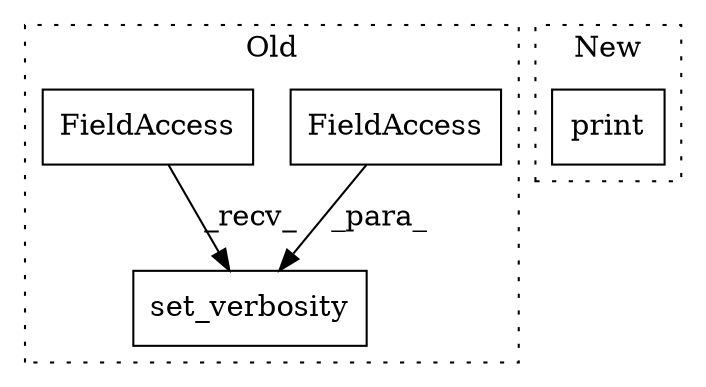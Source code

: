 digraph G {
subgraph cluster0 {
1 [label="set_verbosity" a="32" s="1105,1152" l="14,1" shape="box"];
3 [label="FieldAccess" a="22" s="1119" l="33" shape="box"];
4 [label="FieldAccess" a="22" s="1076" l="28" shape="box"];
label = "Old";
style="dotted";
}
subgraph cluster1 {
2 [label="print" a="32" s="2153" l="7" shape="box"];
label = "New";
style="dotted";
}
3 -> 1 [label="_para_"];
4 -> 1 [label="_recv_"];
}